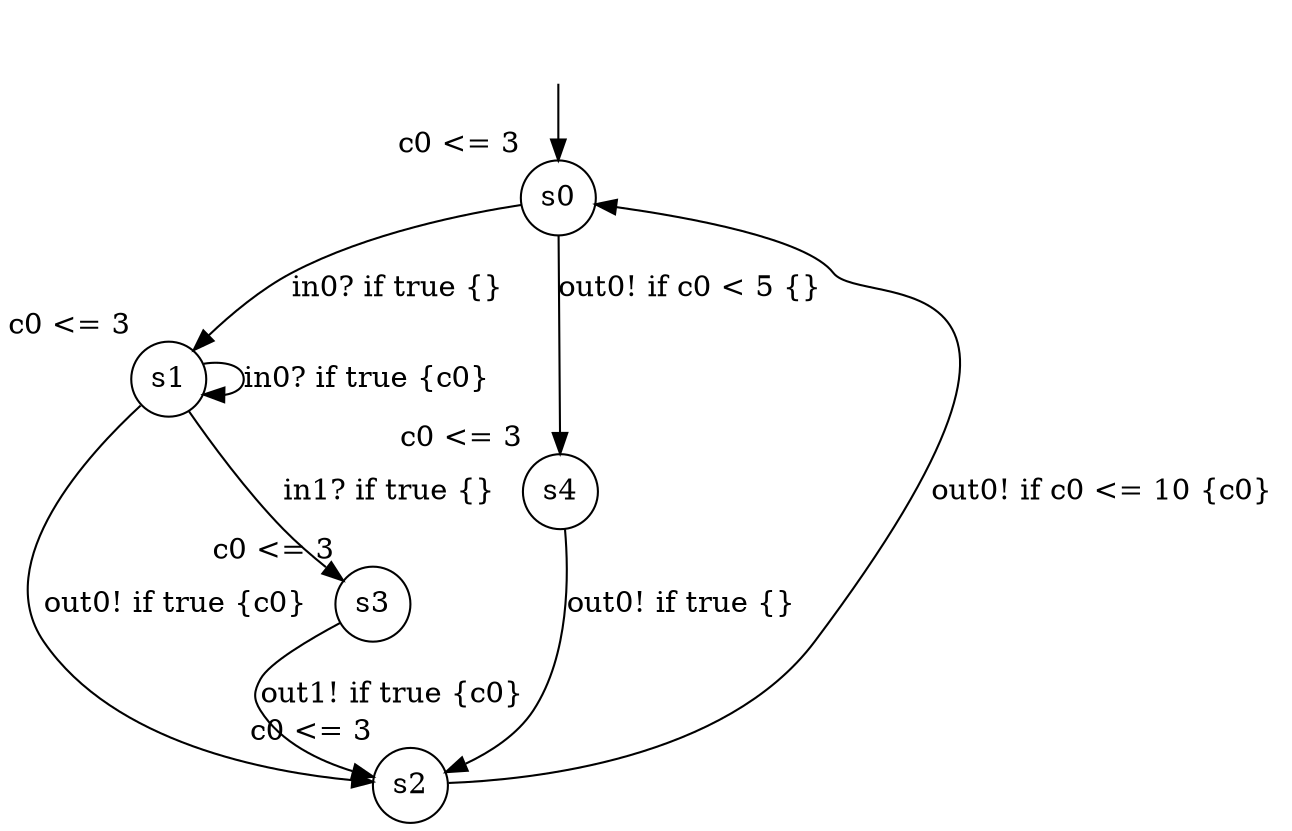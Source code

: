digraph g {
__start0 [label="" shape="none"];
s0 [shape="circle" margin=0 label="s0", xlabel="c0 <= 3"];
s1 [shape="circle" margin=0 label="s1", xlabel="c0 <= 3"];
s2 [shape="circle" margin=0 label="s2", xlabel="c0 <= 3"];
s3 [shape="circle" margin=0 label="s3", xlabel="c0 <= 3"];
s4 [shape="circle" margin=0 label="s4", xlabel="c0 <= 3"];
s0 -> s1 [label="in0? if true {} "];
s0 -> s4 [label="out0! if c0 < 5 {} "];
s1 -> s1 [label="in0? if true {c0} "];
s1 -> s2 [label="out0! if true {c0} "];
s1 -> s3 [label="in1? if true {} "];
s2 -> s0 [label="out0! if c0 <= 10 {c0} "];
s3 -> s2 [label="out1! if true {c0} "];
s4 -> s2 [label="out0! if true {} "];
__start0 -> s0;
}
